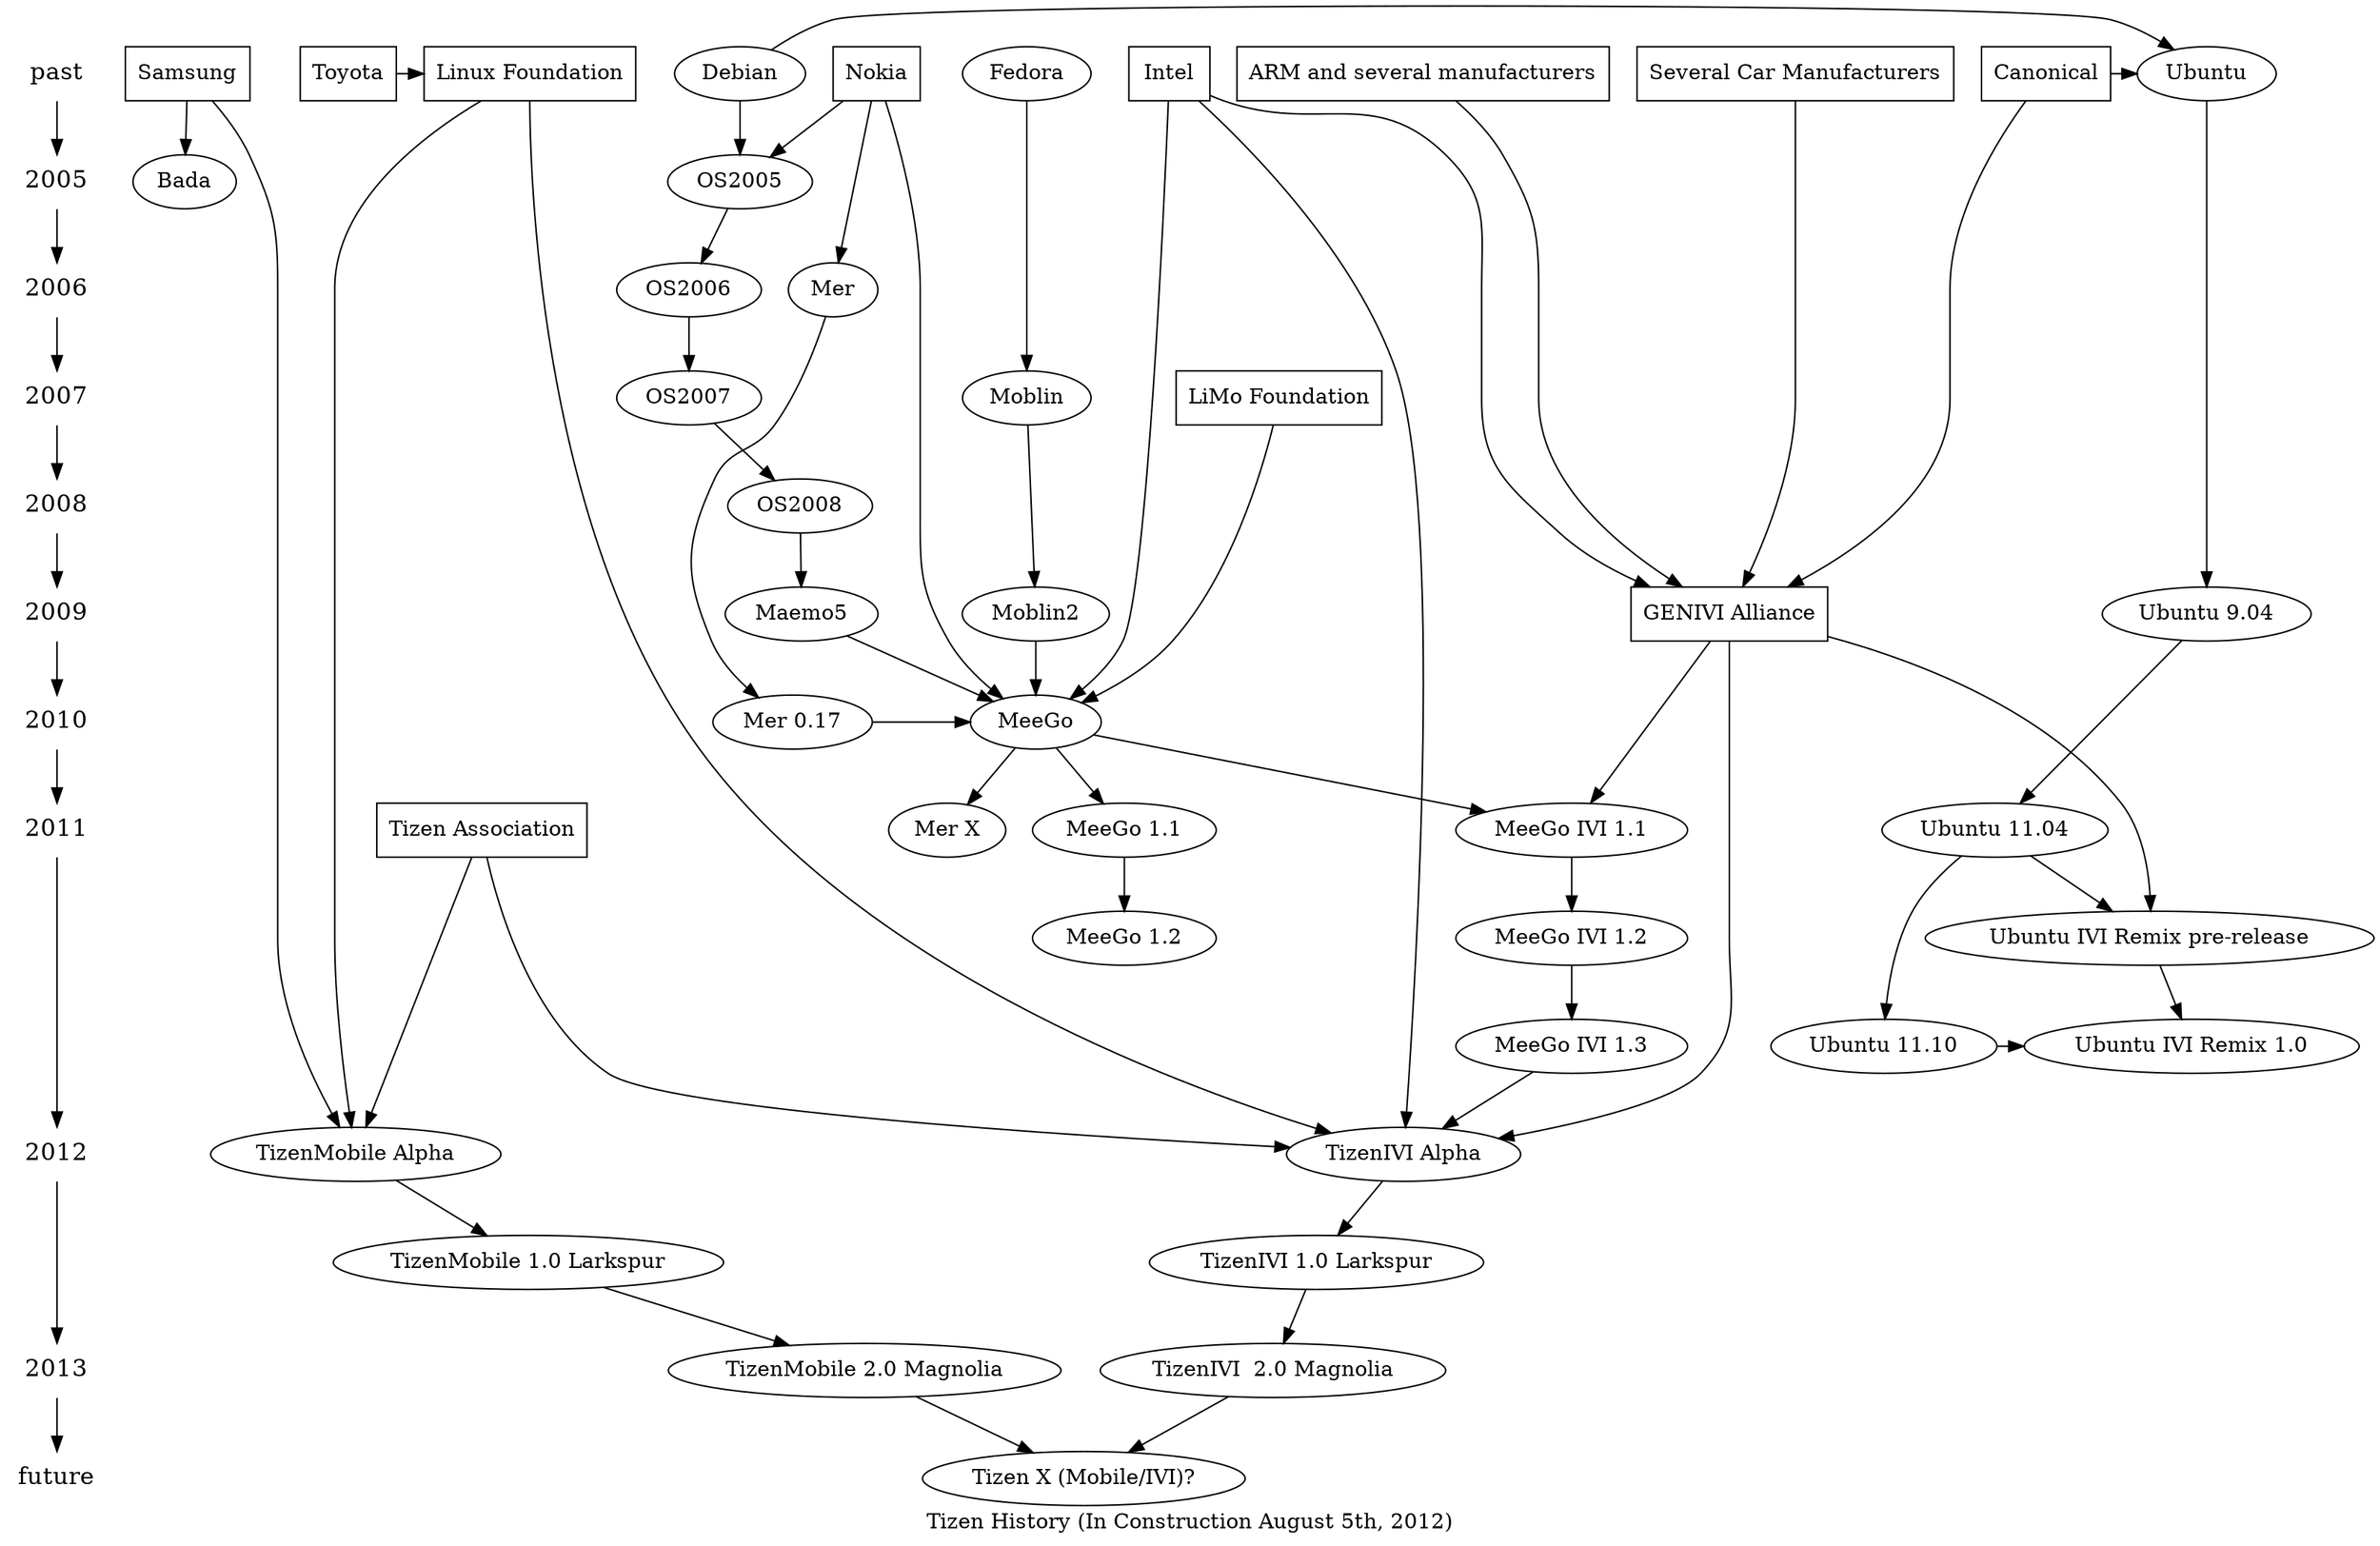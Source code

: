 digraph tizenhistory {
graph [label="Tizen History (In Construction August 5th, 2012)"]
/*timeline*/
{
	node [shape=plaintext, fontsize=16];
	"past" -> /*1990 ->
	1991 -> 1992 -> 1993 -> 1994 -> 1995 ->
	1996 -> 1997 -> 1998 -> 1999 -> 2000 ->
	2001 -> 2002 -> 2003 -> 2004 ->*/ 2005 ->
	2006 -> 2007 -> 2008 -> 2009 -> 2010 ->
	2011 -> 2012 -> 2013 -> "future";
}

/* Organizations */
{
	node [shape=box];
	{ rank = same; "past"; "Nokia"}
	{ rank = same; "past"; "Intel"}
	{ rank = same; "past"; "Samsung"}
	{ rank = same; "past"; "ARM and several manufacturers"}
	{ rank = same; "past"; "Several Car Manufacturers"}
	{ rank = same; "past"; "Canonical"}
	{ rank = same; "past"; "Linux Foundation"}
	{ rank = same; "past"; "Toyota"}
	{ rank = same; "2007"; "LiMo Foundation"}
	{ rank = same; "2009"; "GENIVI Alliance"}
	{ rank = same; "2011"; "Tizen Association"} //?
"Toyota" -> "Linux Foundation";
"Intel" -> "GENIVI Alliance";
"Several Car Manufacturers" -> "GENIVI Alliance";
"ARM and several manufacturers" -> "GENIVI Alliance";
"Canonical" -> "GENIVI Alliance";
}

/* Technologies */
{
	node [shape=plaintext];
//	"HTML5";
}

/* OS */
{ rank = same; "past"; "Ubuntu"; "Fedora"; "Debian"}
{ rank = same; 2005; "OS2005"}
{ rank = same; 2006; "OS2006"}
{ rank = same; 2007; "OS2007"; "Moblin"}
{ rank = same; 2008; "OS2008"}
{ rank = same; 2009; "Maemo5"; "Moblin2"; "Ubuntu 9.04"}
{ rank = same; 2010; "MeeGo"; "Mer 0.17"}
{ rank = same; 2011; "Ubuntu 11.04"}
{ rank = same; "Ubuntu 11.10"; "Ubuntu IVI Remix 1.0"}
{ rank = same; 2012; "TizenMobile Alpha"; "TizenIVI Alpha"};
{ rank = same; "TizenMobile 1.0 Larkspur"; "TizenIVI 1.0 Larkspur"}
{ rank = same; 2013; "TizenMobile 2.0 Magnolia"; "TizenIVI  2.0 Magnolia" }
	"Debian" -> "Ubuntu";
	"Debian" -> "OS2005" -> "OS2006" -> "OS2007" -> "OS2008" -> "Maemo5" -> "MeeGo";
	"Fedora" -> "Moblin" -> "Moblin2" -> "MeeGo";
	"Mer" -> "Mer 0.17" -> "MeeGo" -> "Mer X";
	"MeeGo" -> "MeeGo 1.1" -> "MeeGo 1.2";
	"MeeGo" -> "MeeGo IVI 1.1" -> "MeeGo IVI 1.2" -> "MeeGo IVI 1.3" -> "TizenIVI Alpha";
	//Mer -> "TizenIVI Alpha";
	"TizenMobile Alpha" -> "TizenMobile 1.0 Larkspur" -> "TizenMobile 2.0 Magnolia" -> "Tizen X (Mobile/IVI)?";
	"TizenIVI Alpha" -> "TizenIVI 1.0 Larkspur" -> "TizenIVI  2.0 Magnolia" -> "Tizen X (Mobile/IVI)?";
	"Ubuntu" -> "Ubuntu 9.04" -> "Ubuntu 11.04" -> "Ubuntu 11.10" -> "Ubuntu IVI Remix 1.0";
	"Ubuntu 11.04" -> "Ubuntu IVI Remix pre-release" -> "Ubuntu IVI Remix 1.0";

"Canonical" -> "Ubuntu";
"Nokia" -> "OS2005";
"Intel" -> "MeeGo";
"Nokia" -> "Mer";
"Nokia" -> "MeeGo";
//"Toyota" -> "MeeGo IVI 1.2";
"Samsung" -> "Bada";
"Intel" -> "TizenIVI Alpha";
"Samsung" -> "TizenMobile Alpha";
"GENIVI Alliance" -> "MeeGo IVI 1.1";
"GENIVI Alliance" -> "TizenIVI Alpha";
"GENIVI Alliance" -> "Ubuntu IVI Remix pre-release";
"LiMo Foundation" -> "MeeGo";
"Tizen Association" -> "TizenIVI Alpha";
"Tizen Association" -> "TizenMobile Alpha";
"Linux Foundation" -> "TizenIVI Alpha";
"Linux Foundation" -> "TizenMobile Alpha";
}

